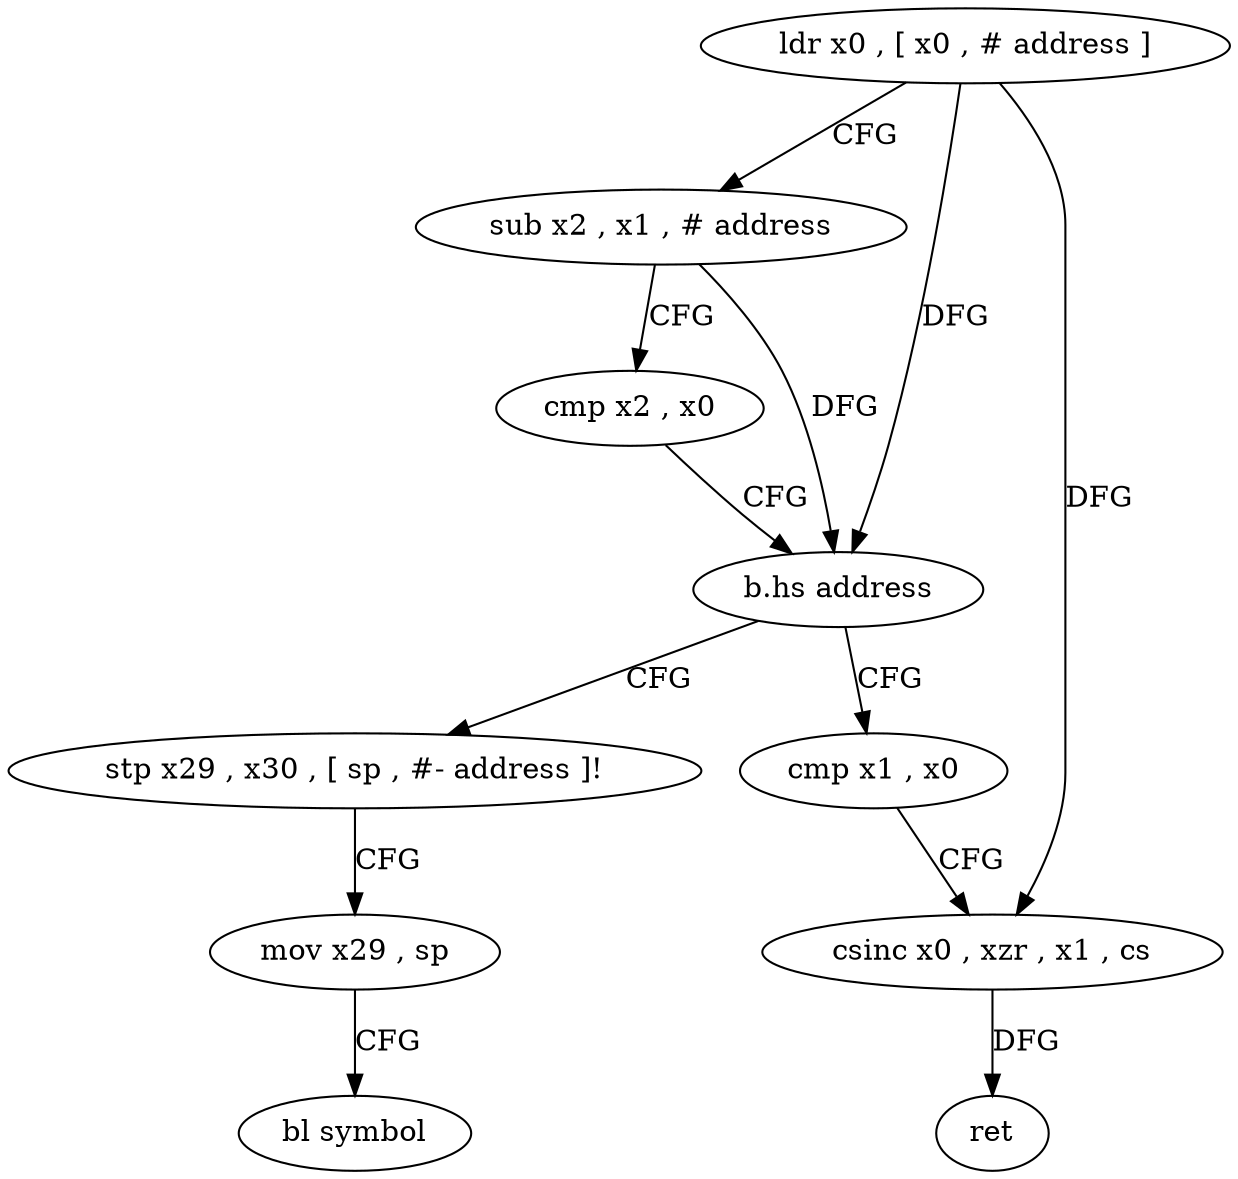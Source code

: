 digraph "func" {
"153768" [label = "ldr x0 , [ x0 , # address ]" ]
"153772" [label = "sub x2 , x1 , # address" ]
"153776" [label = "cmp x2 , x0" ]
"153780" [label = "b.hs address" ]
"153796" [label = "stp x29 , x30 , [ sp , #- address ]!" ]
"153784" [label = "cmp x1 , x0" ]
"153800" [label = "mov x29 , sp" ]
"153804" [label = "bl symbol" ]
"153788" [label = "csinc x0 , xzr , x1 , cs" ]
"153792" [label = "ret" ]
"153768" -> "153772" [ label = "CFG" ]
"153768" -> "153780" [ label = "DFG" ]
"153768" -> "153788" [ label = "DFG" ]
"153772" -> "153776" [ label = "CFG" ]
"153772" -> "153780" [ label = "DFG" ]
"153776" -> "153780" [ label = "CFG" ]
"153780" -> "153796" [ label = "CFG" ]
"153780" -> "153784" [ label = "CFG" ]
"153796" -> "153800" [ label = "CFG" ]
"153784" -> "153788" [ label = "CFG" ]
"153800" -> "153804" [ label = "CFG" ]
"153788" -> "153792" [ label = "DFG" ]
}
